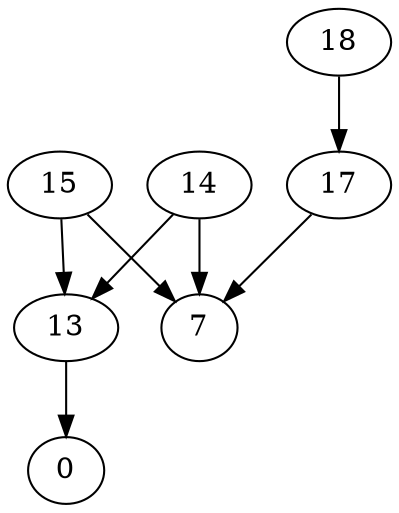 digraph G {
  graph [splines=true overlap=false]
  node  [shape=ellipse, width=0.3, height=0.3]
  0 [label="0"];
  14 [label="14"];
  15 [label="15"];
  18 [label="18"];
  7 [label="7"];
  17 [label="17"];
  13 [label="13"];
  14 -> 7;
  14 -> 13;
  15 -> 7;
  15 -> 13;
  18 -> 17;
  17 -> 7;
  13 -> 0;
}

